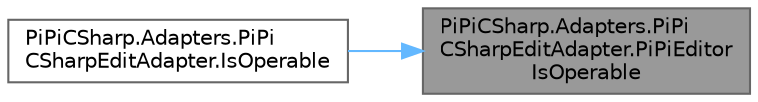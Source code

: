digraph "PiPiCSharp.Adapters.PiPiCSharpEditAdapter.PiPiEditorIsOperable"
{
 // LATEX_PDF_SIZE
  bgcolor="transparent";
  edge [fontname=Helvetica,fontsize=10,labelfontname=Helvetica,labelfontsize=10];
  node [fontname=Helvetica,fontsize=10,shape=box,height=0.2,width=0.4];
  rankdir="RL";
  Node1 [id="Node000001",label="PiPiCSharp.Adapters.PiPi\lCSharpEditAdapter.PiPiEditor\lIsOperable",height=0.2,width=0.4,color="gray40", fillcolor="grey60", style="filled", fontcolor="black",tooltip="Invoke c++ PiPiEditor IsOperable."];
  Node1 -> Node2 [id="edge1_Node000001_Node000002",dir="back",color="steelblue1",style="solid",tooltip=" "];
  Node2 [id="Node000002",label="PiPiCSharp.Adapters.PiPi\lCSharpEditAdapter.IsOperable",height=0.2,width=0.4,color="grey40", fillcolor="white", style="filled",URL="$class_pi_pi_c_sharp_1_1_adapters_1_1_pi_pi_c_sharp_edit_adapter.html#a2768cb52aa1df4dc63e648e15ce8a46c",tooltip="Get operable status."];
}
